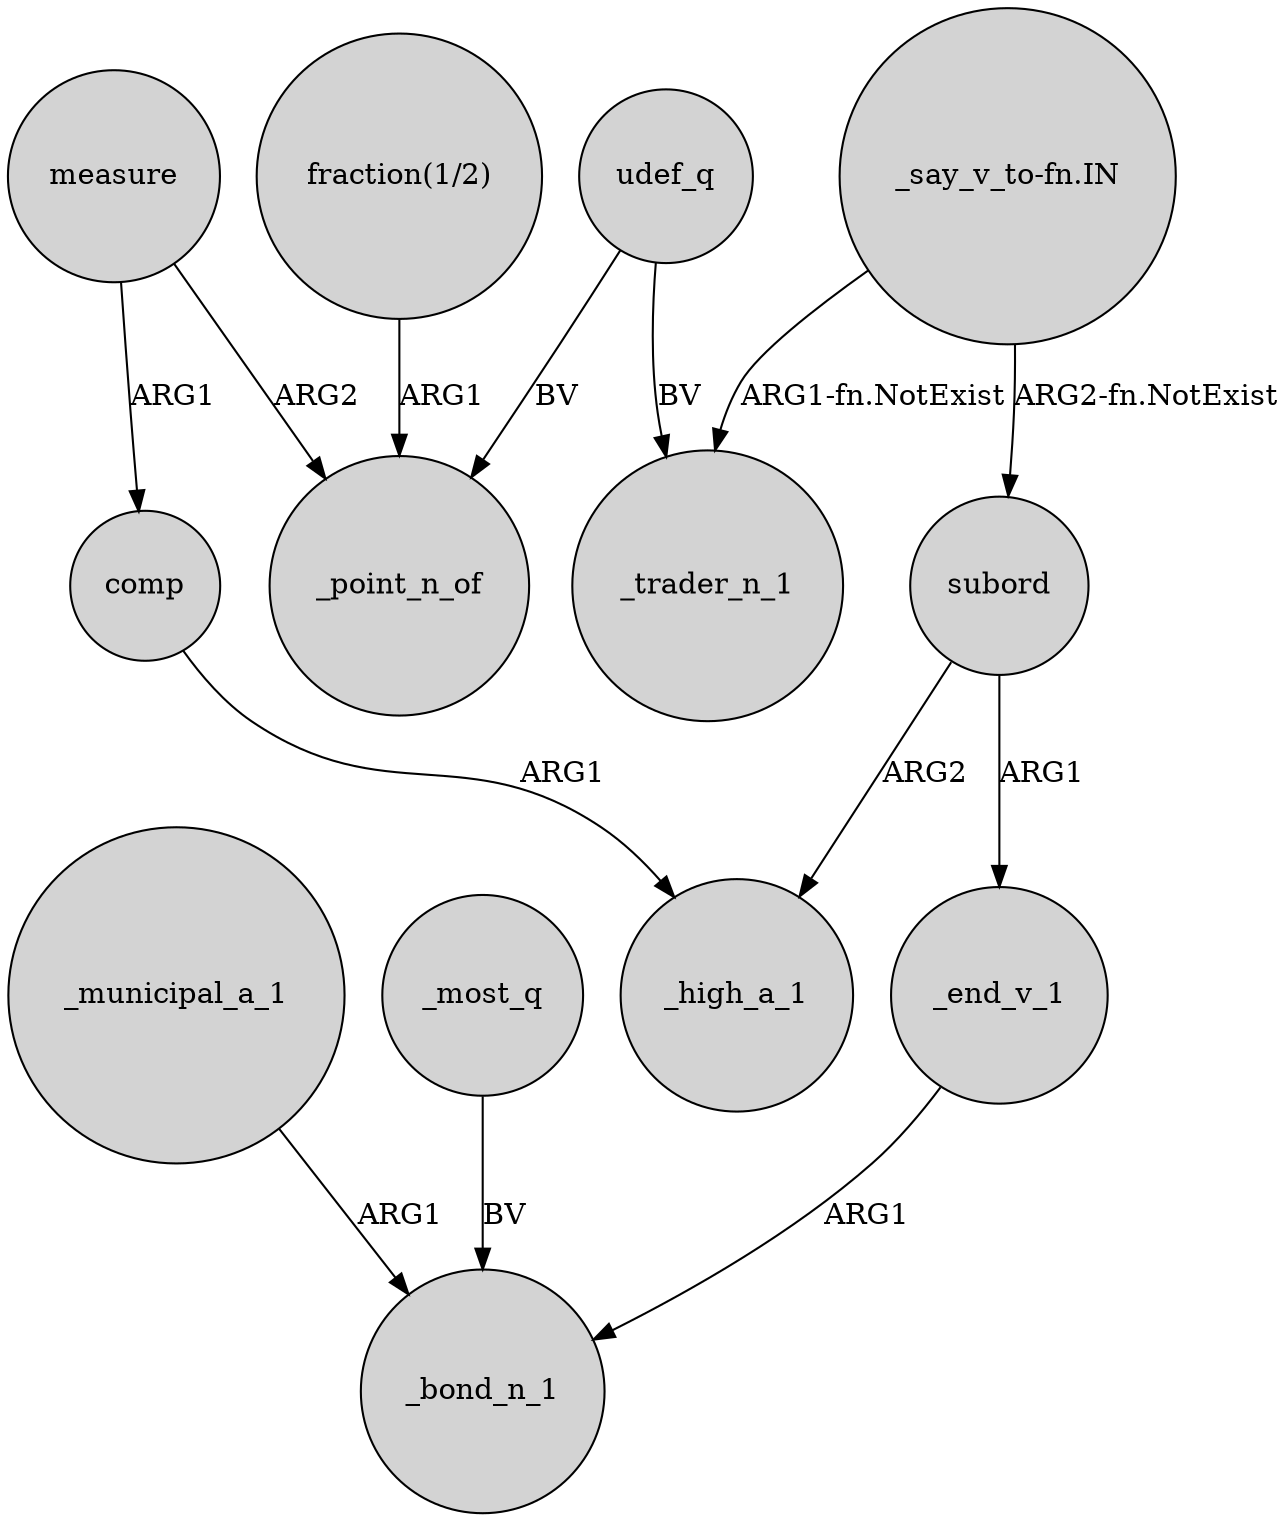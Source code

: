 digraph {
	node [shape=circle style=filled]
	_municipal_a_1 -> _bond_n_1 [label=ARG1]
	subord -> _high_a_1 [label=ARG2]
	_most_q -> _bond_n_1 [label=BV]
	measure -> comp [label=ARG1]
	_end_v_1 -> _bond_n_1 [label=ARG1]
	comp -> _high_a_1 [label=ARG1]
	"fraction(1/2)" -> _point_n_of [label=ARG1]
	udef_q -> _trader_n_1 [label=BV]
	"_say_v_to-fn.IN" -> subord [label="ARG2-fn.NotExist"]
	udef_q -> _point_n_of [label=BV]
	measure -> _point_n_of [label=ARG2]
	"_say_v_to-fn.IN" -> _trader_n_1 [label="ARG1-fn.NotExist"]
	subord -> _end_v_1 [label=ARG1]
}
